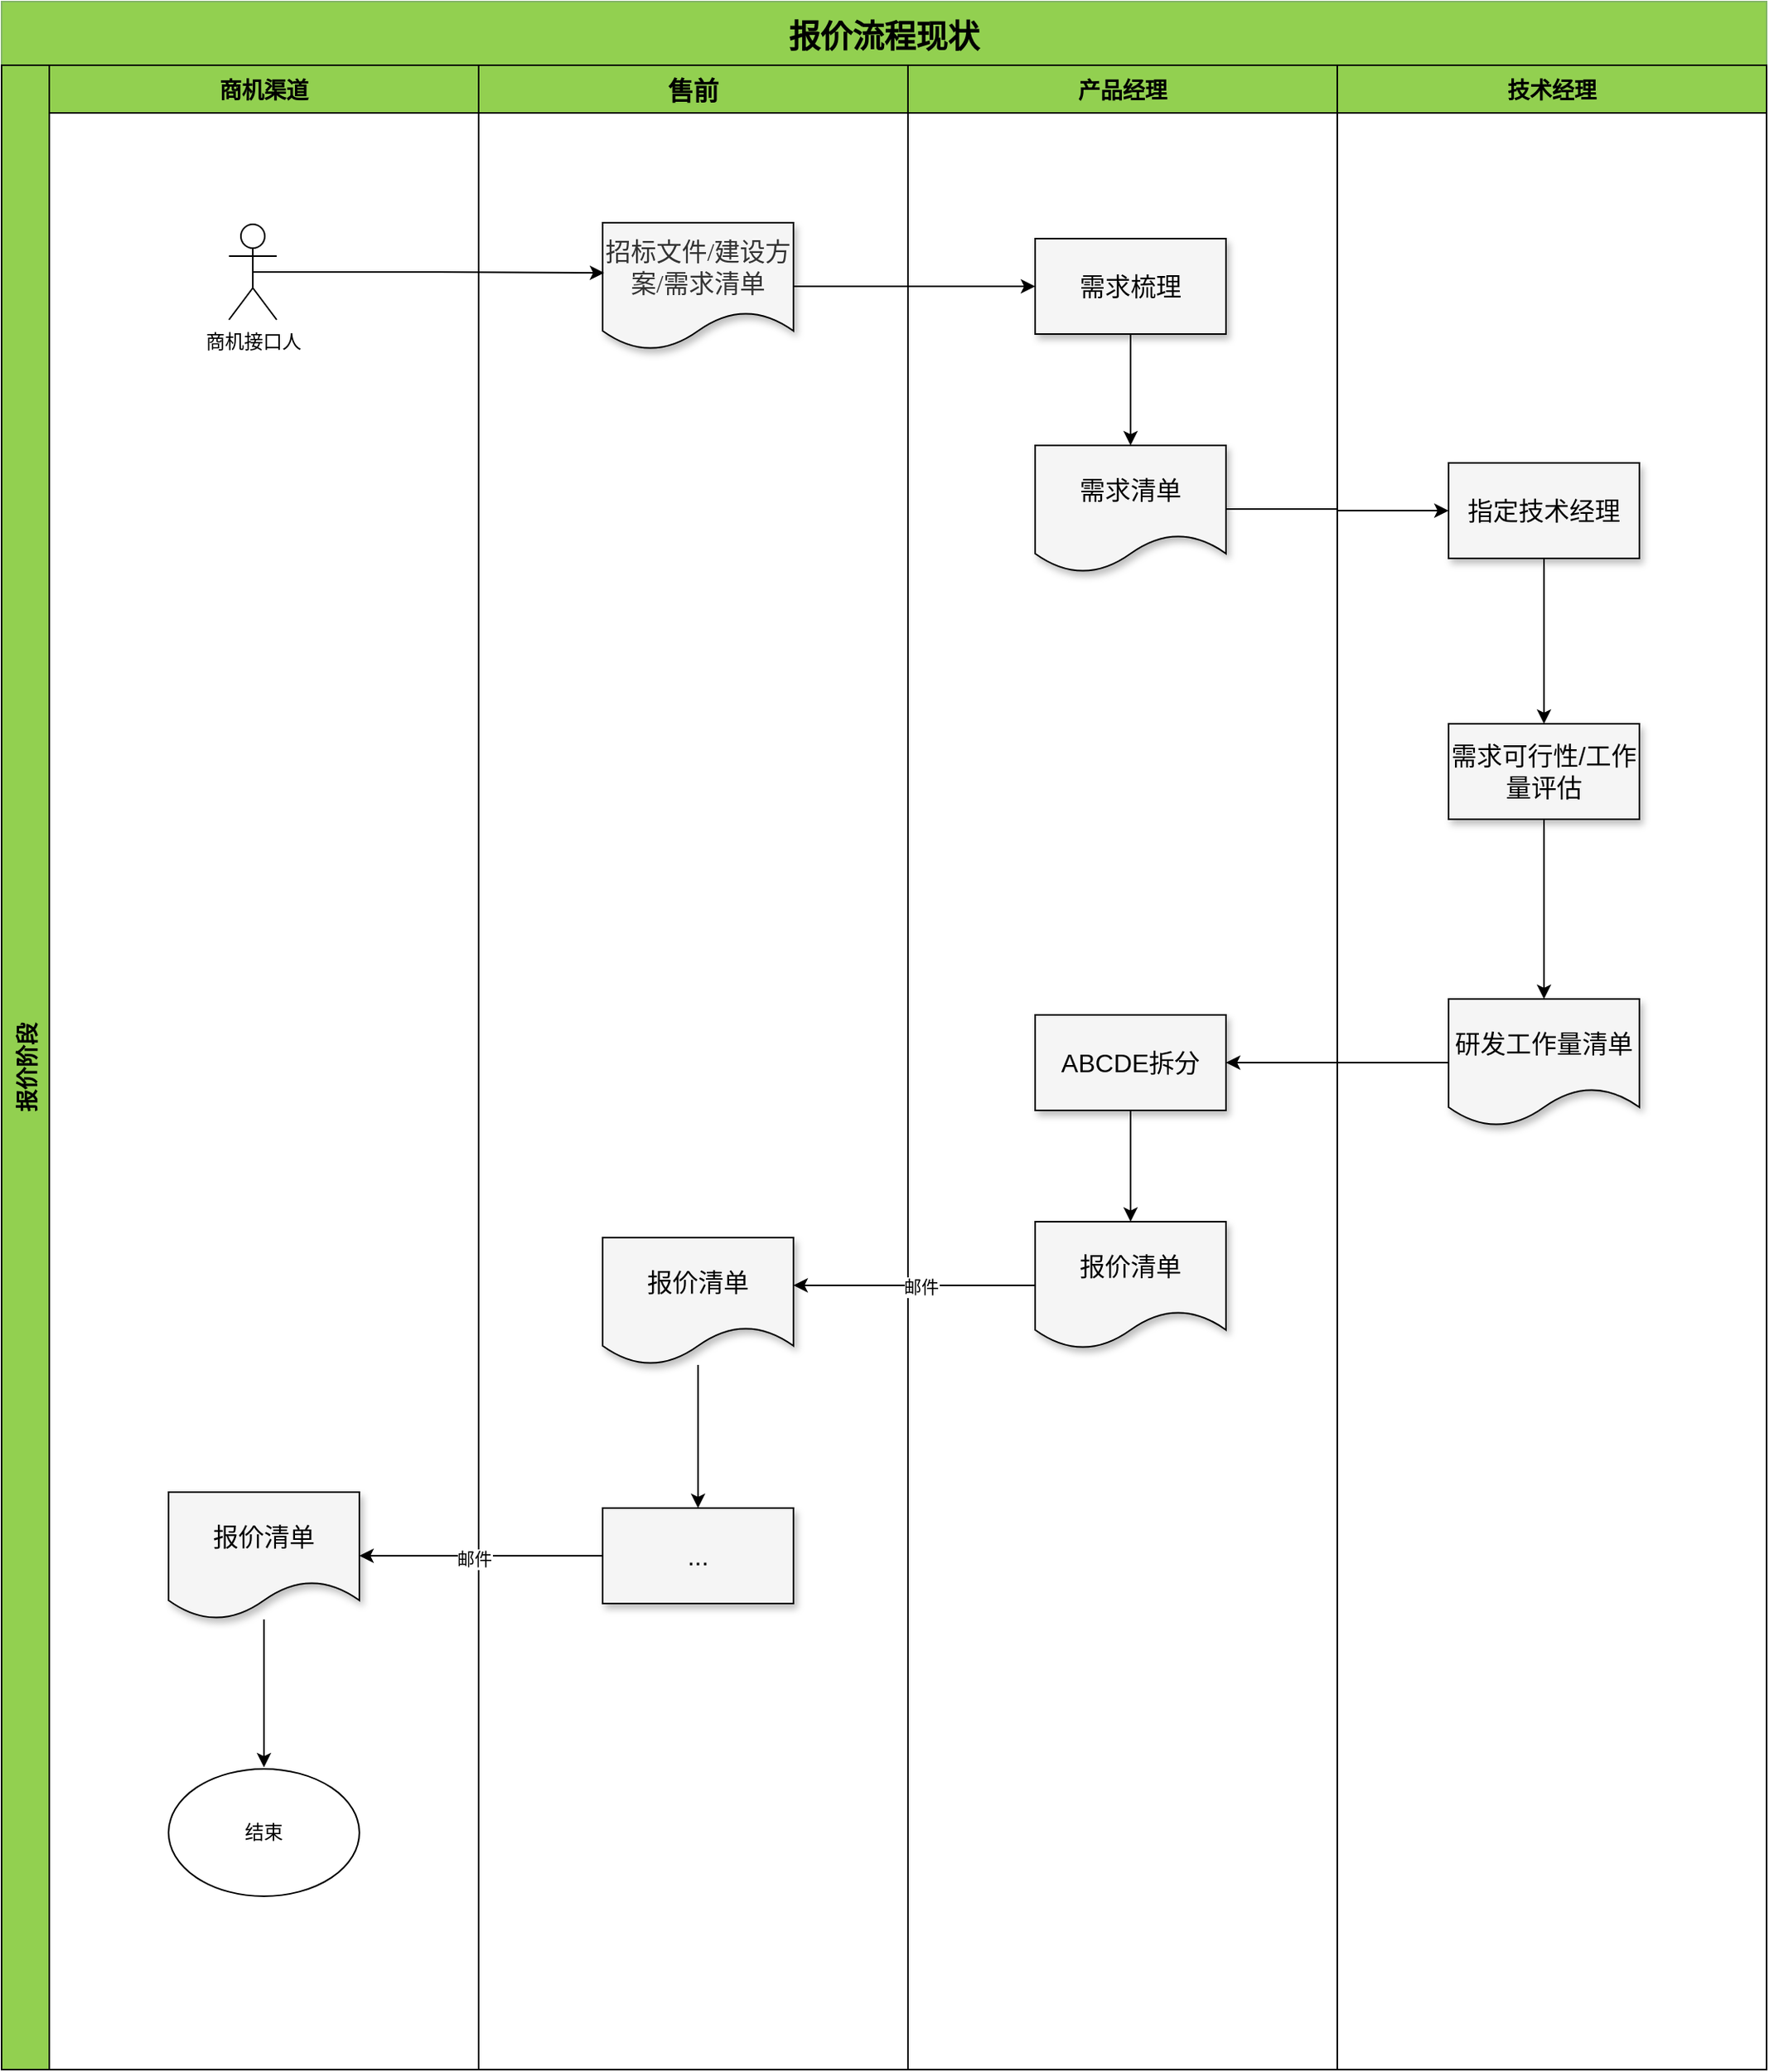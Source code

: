 <mxfile version="21.3.7" type="github">
  <diagram id="Nbi2OOFG4A7icGLgDpQb" name="第 1 页">
    <mxGraphModel dx="2261" dy="773" grid="1" gridSize="10" guides="1" tooltips="1" connect="1" arrows="1" fold="1" page="1" pageScale="1" pageWidth="827" pageHeight="1169" background="none" math="0" shadow="0">
      <root>
        <mxCell id="0" />
        <mxCell id="1" parent="0" />
        <mxCell id="kk27pRFW-uQP8ShshRhL-2" value="报价流程现状" style="swimlane;childLayout=stackLayout;resizeParent=1;resizeParentMax=0;horizontal=1;startSize=40;horizontalStack=0;fillColor=#92D050;strokeColor=#82b366;fontSize=20;spacingTop=4;spacingBottom=4;swimlaneFillColor=none;arcSize=15;perimeterSpacing=0;gradientColor=none;spacing=2;" parent="1" vertex="1">
          <mxGeometry x="-460" y="50" width="1110" height="1300" as="geometry">
            <mxRectangle x="220" y="250" width="100" height="30" as="alternateBounds" />
          </mxGeometry>
        </mxCell>
        <mxCell id="kk27pRFW-uQP8ShshRhL-3" value="报价阶段" style="swimlane;startSize=30;horizontal=0;fillColor=#92D050;fontSize=14;" parent="kk27pRFW-uQP8ShshRhL-2" vertex="1">
          <mxGeometry y="40" width="1110" height="1260" as="geometry" />
        </mxCell>
        <mxCell id="OawIMf_CP--zUOg47wnV-12" value="商机渠道" style="swimlane;startSize=30;fillColor=#92D050;fontSize=14;" parent="kk27pRFW-uQP8ShshRhL-3" vertex="1">
          <mxGeometry x="30" width="270" height="1260" as="geometry" />
        </mxCell>
        <mxCell id="o-PrR6LjQrGRHSx2saqF-1" value="商机接口人" style="shape=umlActor;verticalLabelPosition=bottom;verticalAlign=top;html=1;outlineConnect=0;" parent="OawIMf_CP--zUOg47wnV-12" vertex="1">
          <mxGeometry x="113" y="100" width="30" height="60" as="geometry" />
        </mxCell>
        <mxCell id="fmweD9lnvznt-FNgvz4t-26" value="" style="edgeStyle=orthogonalEdgeStyle;rounded=0;orthogonalLoop=1;jettySize=auto;html=1;" edge="1" parent="OawIMf_CP--zUOg47wnV-12" source="fmweD9lnvznt-FNgvz4t-22">
          <mxGeometry relative="1" as="geometry">
            <mxPoint x="135" y="1070" as="targetPoint" />
          </mxGeometry>
        </mxCell>
        <mxCell id="fmweD9lnvznt-FNgvz4t-22" value="报价清单" style="shape=document;whiteSpace=wrap;html=1;boundedLbl=1;fontSize=16;fillColor=#F5F5F5;fontColor=#000000;shadow=1;sketch=0;" vertex="1" parent="OawIMf_CP--zUOg47wnV-12">
          <mxGeometry x="75" y="897" width="120" height="80" as="geometry" />
        </mxCell>
        <mxCell id="fmweD9lnvznt-FNgvz4t-27" value="结束" style="ellipse;whiteSpace=wrap;html=1;" vertex="1" parent="OawIMf_CP--zUOg47wnV-12">
          <mxGeometry x="75" y="1071" width="120" height="80" as="geometry" />
        </mxCell>
        <mxCell id="OawIMf_CP--zUOg47wnV-13" value="技术经理" style="swimlane;fillColor=#92D050;fontSize=14;startSize=30;" parent="kk27pRFW-uQP8ShshRhL-3" vertex="1">
          <mxGeometry x="840" width="270" height="1260" as="geometry" />
        </mxCell>
        <mxCell id="fmweD9lnvznt-FNgvz4t-3" value="研发工作量清单" style="shape=document;whiteSpace=wrap;html=1;boundedLbl=1;fontSize=16;fillColor=#F5F5F5;fontColor=#000000;shadow=1;sketch=0;" vertex="1" parent="OawIMf_CP--zUOg47wnV-13">
          <mxGeometry x="70" y="587" width="120" height="80" as="geometry" />
        </mxCell>
        <mxCell id="fmweD9lnvznt-FNgvz4t-9" value="指定技术经理" style="whiteSpace=wrap;html=1;fillColor=#F5F5F5;fontColor=#000000;shadow=1;sketch=0;fontSize=16;" vertex="1" parent="OawIMf_CP--zUOg47wnV-13">
          <mxGeometry x="70" y="250" width="120" height="60" as="geometry" />
        </mxCell>
        <mxCell id="OawIMf_CP--zUOg47wnV-14" value="售前" style="swimlane;startSize=30;fillColor=#92D050;fontSize=16;fontColor=#000000;" parent="kk27pRFW-uQP8ShshRhL-3" vertex="1">
          <mxGeometry x="300" width="270" height="1260" as="geometry" />
        </mxCell>
        <mxCell id="OawIMf_CP--zUOg47wnV-247" value="&lt;font face=&quot;Microsoft YaHei-2&quot; data-font-src=&quot;https://fonts.cdnfonts.com/s/62899/chinese.msyh.woff&quot; style=&quot;font-size: 16px;&quot; color=&quot;#333333&quot;&gt;招标文件/建设方案/需求清单&lt;/font&gt;" style="shape=document;whiteSpace=wrap;html=1;boundedLbl=1;shadow=1;sketch=0;fontSize=12;fontColor=#FFC000;fillColor=#F5F5F5;" parent="OawIMf_CP--zUOg47wnV-14" vertex="1">
          <mxGeometry x="78" y="99" width="120" height="80" as="geometry" />
        </mxCell>
        <mxCell id="fmweD9lnvznt-FNgvz4t-21" value="" style="edgeStyle=orthogonalEdgeStyle;rounded=0;orthogonalLoop=1;jettySize=auto;html=1;" edge="1" parent="OawIMf_CP--zUOg47wnV-14" source="fmweD9lnvznt-FNgvz4t-19" target="fmweD9lnvznt-FNgvz4t-20">
          <mxGeometry relative="1" as="geometry" />
        </mxCell>
        <mxCell id="fmweD9lnvznt-FNgvz4t-19" value="报价清单" style="shape=document;whiteSpace=wrap;html=1;boundedLbl=1;fontSize=16;fillColor=#F5F5F5;fontColor=#000000;shadow=1;sketch=0;" vertex="1" parent="OawIMf_CP--zUOg47wnV-14">
          <mxGeometry x="78" y="737" width="120" height="80" as="geometry" />
        </mxCell>
        <mxCell id="fmweD9lnvznt-FNgvz4t-20" value="..." style="whiteSpace=wrap;html=1;fontSize=16;fillColor=#F5F5F5;fontColor=#000000;shadow=1;sketch=0;" vertex="1" parent="OawIMf_CP--zUOg47wnV-14">
          <mxGeometry x="78" y="907" width="120" height="60" as="geometry" />
        </mxCell>
        <mxCell id="OPbE7t7HaxnLKORAEwCf-74" value="产品经理" style="swimlane;fillColor=#92D050;fontSize=14;startSize=30;" parent="kk27pRFW-uQP8ShshRhL-3" vertex="1">
          <mxGeometry x="570" width="270" height="1260" as="geometry" />
        </mxCell>
        <mxCell id="o-PrR6LjQrGRHSx2saqF-6" value="需求梳理" style="whiteSpace=wrap;html=1;fillColor=#F5F5F5;fontColor=#000000;shadow=1;sketch=0;fontSize=16;" parent="OPbE7t7HaxnLKORAEwCf-74" vertex="1">
          <mxGeometry x="80" y="109" width="120" height="60" as="geometry" />
        </mxCell>
        <mxCell id="o-PrR6LjQrGRHSx2saqF-9" value="需求清单" style="shape=document;whiteSpace=wrap;html=1;boundedLbl=1;fontSize=16;fillColor=#F5F5F5;fontColor=#000000;shadow=1;sketch=0;" parent="OPbE7t7HaxnLKORAEwCf-74" vertex="1">
          <mxGeometry x="80" y="239" width="120" height="80" as="geometry" />
        </mxCell>
        <mxCell id="o-PrR6LjQrGRHSx2saqF-10" value="" style="edgeStyle=orthogonalEdgeStyle;rounded=0;orthogonalLoop=1;jettySize=auto;html=1;" parent="OPbE7t7HaxnLKORAEwCf-74" source="o-PrR6LjQrGRHSx2saqF-6" target="o-PrR6LjQrGRHSx2saqF-9" edge="1">
          <mxGeometry relative="1" as="geometry" />
        </mxCell>
        <mxCell id="o-PrR6LjQrGRHSx2saqF-16" value="需求可行性/工作量评估" style="whiteSpace=wrap;html=1;fontSize=16;fillColor=#F5F5F5;fontColor=#000000;shadow=1;sketch=0;" parent="OPbE7t7HaxnLKORAEwCf-74" vertex="1">
          <mxGeometry x="340" y="414" width="120" height="60" as="geometry" />
        </mxCell>
        <mxCell id="fmweD9lnvznt-FNgvz4t-15" value="" style="edgeStyle=orthogonalEdgeStyle;rounded=0;orthogonalLoop=1;jettySize=auto;html=1;" edge="1" parent="OPbE7t7HaxnLKORAEwCf-74" source="fmweD9lnvznt-FNgvz4t-12" target="fmweD9lnvznt-FNgvz4t-14">
          <mxGeometry relative="1" as="geometry" />
        </mxCell>
        <mxCell id="fmweD9lnvznt-FNgvz4t-12" value="ABCDE拆分" style="whiteSpace=wrap;html=1;fontSize=16;fillColor=#F5F5F5;fontColor=#000000;shadow=1;sketch=0;" vertex="1" parent="OPbE7t7HaxnLKORAEwCf-74">
          <mxGeometry x="80" y="597" width="120" height="60" as="geometry" />
        </mxCell>
        <mxCell id="fmweD9lnvznt-FNgvz4t-14" value="报价清单" style="shape=document;whiteSpace=wrap;html=1;boundedLbl=1;fontSize=16;fillColor=#F5F5F5;fontColor=#000000;shadow=1;sketch=0;" vertex="1" parent="OPbE7t7HaxnLKORAEwCf-74">
          <mxGeometry x="80" y="727" width="120" height="80" as="geometry" />
        </mxCell>
        <mxCell id="o-PrR6LjQrGRHSx2saqF-8" style="edgeStyle=orthogonalEdgeStyle;rounded=0;orthogonalLoop=1;jettySize=auto;html=1;exitX=0.5;exitY=0.5;exitDx=0;exitDy=0;exitPerimeter=0;entryX=0.008;entryY=0.394;entryDx=0;entryDy=0;entryPerimeter=0;" parent="kk27pRFW-uQP8ShshRhL-3" source="o-PrR6LjQrGRHSx2saqF-1" target="OawIMf_CP--zUOg47wnV-247" edge="1">
          <mxGeometry relative="1" as="geometry" />
        </mxCell>
        <mxCell id="o-PrR6LjQrGRHSx2saqF-7" value="" style="edgeStyle=orthogonalEdgeStyle;rounded=0;orthogonalLoop=1;jettySize=auto;html=1;" parent="kk27pRFW-uQP8ShshRhL-3" source="OawIMf_CP--zUOg47wnV-247" target="o-PrR6LjQrGRHSx2saqF-6" edge="1">
          <mxGeometry relative="1" as="geometry" />
        </mxCell>
        <mxCell id="fmweD9lnvznt-FNgvz4t-4" value="" style="edgeStyle=orthogonalEdgeStyle;rounded=0;orthogonalLoop=1;jettySize=auto;html=1;" edge="1" parent="kk27pRFW-uQP8ShshRhL-3" source="o-PrR6LjQrGRHSx2saqF-16" target="fmweD9lnvznt-FNgvz4t-3">
          <mxGeometry relative="1" as="geometry" />
        </mxCell>
        <mxCell id="fmweD9lnvznt-FNgvz4t-10" style="edgeStyle=orthogonalEdgeStyle;rounded=0;orthogonalLoop=1;jettySize=auto;html=1;exitX=1;exitY=0.5;exitDx=0;exitDy=0;" edge="1" parent="kk27pRFW-uQP8ShshRhL-3" source="o-PrR6LjQrGRHSx2saqF-9" target="fmweD9lnvznt-FNgvz4t-9">
          <mxGeometry relative="1" as="geometry" />
        </mxCell>
        <mxCell id="fmweD9lnvznt-FNgvz4t-11" style="edgeStyle=orthogonalEdgeStyle;rounded=0;orthogonalLoop=1;jettySize=auto;html=1;exitX=0.5;exitY=1;exitDx=0;exitDy=0;" edge="1" parent="kk27pRFW-uQP8ShshRhL-3" source="fmweD9lnvznt-FNgvz4t-9" target="o-PrR6LjQrGRHSx2saqF-16">
          <mxGeometry relative="1" as="geometry" />
        </mxCell>
        <mxCell id="fmweD9lnvznt-FNgvz4t-13" style="edgeStyle=orthogonalEdgeStyle;rounded=0;orthogonalLoop=1;jettySize=auto;html=1;exitX=0;exitY=0.5;exitDx=0;exitDy=0;entryX=1;entryY=0.5;entryDx=0;entryDy=0;" edge="1" parent="kk27pRFW-uQP8ShshRhL-3" source="fmweD9lnvznt-FNgvz4t-3" target="fmweD9lnvznt-FNgvz4t-12">
          <mxGeometry relative="1" as="geometry" />
        </mxCell>
        <mxCell id="fmweD9lnvznt-FNgvz4t-17" style="edgeStyle=orthogonalEdgeStyle;rounded=0;orthogonalLoop=1;jettySize=auto;html=1;exitX=0;exitY=0.5;exitDx=0;exitDy=0;entryX=1;entryY=0.5;entryDx=0;entryDy=0;" edge="1" parent="kk27pRFW-uQP8ShshRhL-3" source="fmweD9lnvznt-FNgvz4t-14">
          <mxGeometry relative="1" as="geometry">
            <mxPoint x="498" y="767" as="targetPoint" />
          </mxGeometry>
        </mxCell>
        <mxCell id="fmweD9lnvznt-FNgvz4t-18" value="邮件" style="edgeLabel;html=1;align=center;verticalAlign=middle;resizable=0;points=[];" vertex="1" connectable="0" parent="fmweD9lnvznt-FNgvz4t-17">
          <mxGeometry x="-0.053" y="1" relative="1" as="geometry">
            <mxPoint as="offset" />
          </mxGeometry>
        </mxCell>
        <mxCell id="fmweD9lnvznt-FNgvz4t-23" style="edgeStyle=orthogonalEdgeStyle;rounded=0;orthogonalLoop=1;jettySize=auto;html=1;exitX=0;exitY=0.5;exitDx=0;exitDy=0;" edge="1" parent="kk27pRFW-uQP8ShshRhL-3" source="fmweD9lnvznt-FNgvz4t-20" target="fmweD9lnvznt-FNgvz4t-22">
          <mxGeometry relative="1" as="geometry" />
        </mxCell>
        <mxCell id="fmweD9lnvznt-FNgvz4t-24" value="邮件" style="edgeLabel;html=1;align=center;verticalAlign=middle;resizable=0;points=[];" vertex="1" connectable="0" parent="fmweD9lnvznt-FNgvz4t-23">
          <mxGeometry x="0.059" y="2" relative="1" as="geometry">
            <mxPoint as="offset" />
          </mxGeometry>
        </mxCell>
      </root>
    </mxGraphModel>
  </diagram>
</mxfile>
